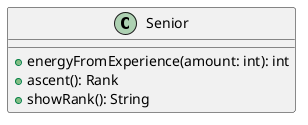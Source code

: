 @startuml

class Senior {
    +energyFromExperience(amount: int): int
    +ascent(): Rank
    +showRank(): String
}

@enduml